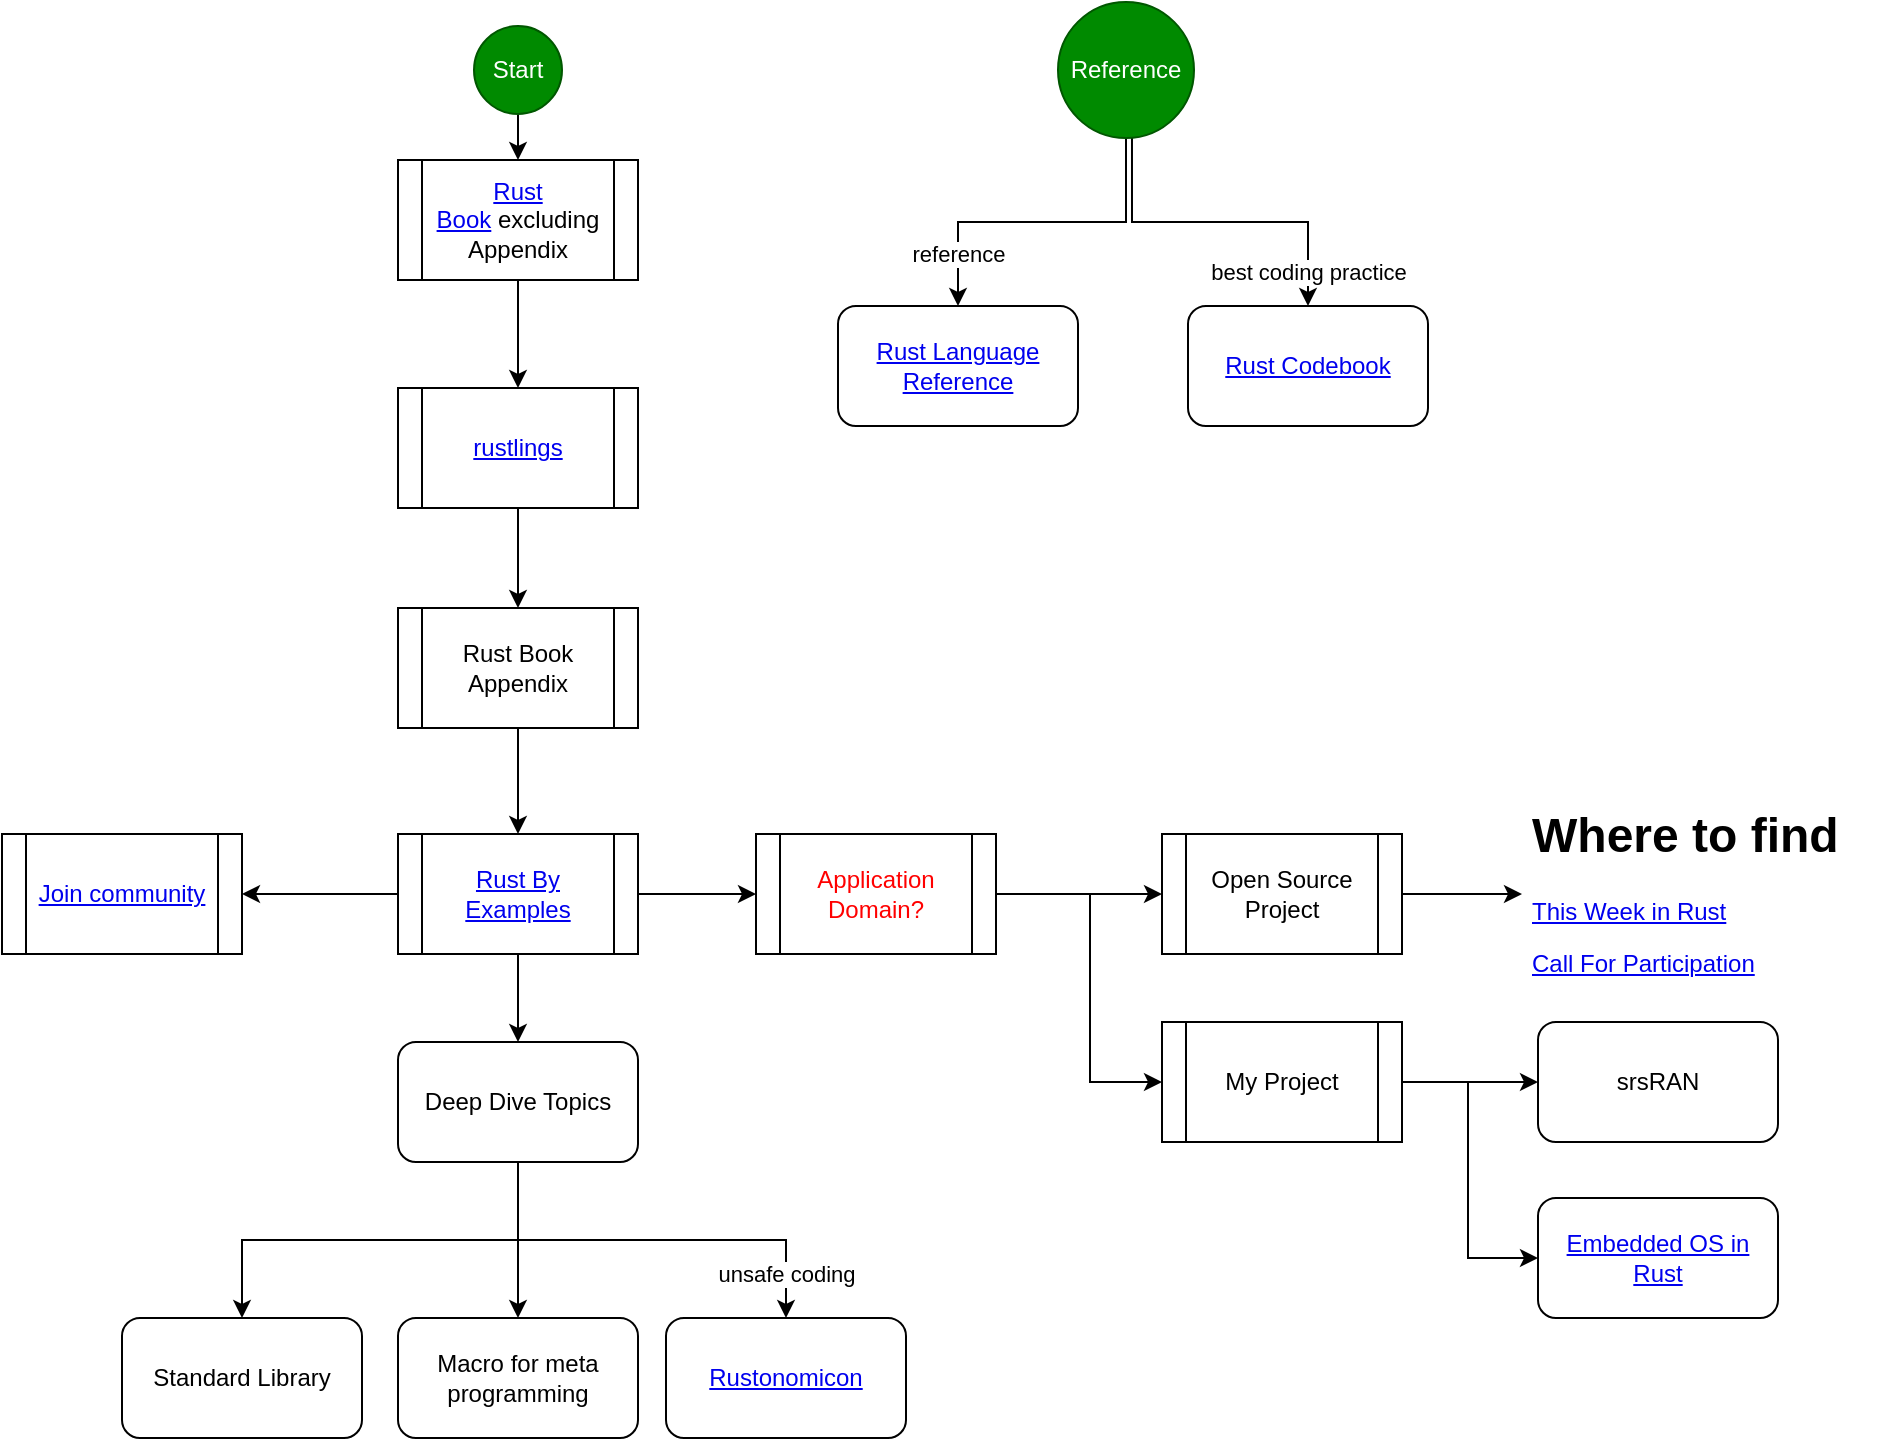 <mxfile version="20.0.4" type="github" pages="2">
  <diagram id="PBkYrD5w5cS4U47afEp-" name="roadmap">
    <mxGraphModel dx="1196" dy="867" grid="0" gridSize="10" guides="1" tooltips="1" connect="1" arrows="1" fold="1" page="1" pageScale="1" pageWidth="827" pageHeight="1169" math="0" shadow="0">
      <root>
        <mxCell id="0" />
        <mxCell id="1" parent="0" />
        <mxCell id="ulpQKY1A7-1UQrpSVsIB-3" value="" style="edgeStyle=orthogonalEdgeStyle;rounded=0;orthogonalLoop=1;jettySize=auto;html=1;" parent="1" source="ulpQKY1A7-1UQrpSVsIB-1" target="ulpQKY1A7-1UQrpSVsIB-2" edge="1">
          <mxGeometry relative="1" as="geometry" />
        </mxCell>
        <mxCell id="ulpQKY1A7-1UQrpSVsIB-1" value="&lt;a href=&quot;https://doc.rust-lang.org/book/&quot;&gt;Rust Book&lt;/a&gt;&amp;nbsp;excluding Appendix" style="shape=process;whiteSpace=wrap;html=1;backgroundOutline=1;" parent="1" vertex="1">
          <mxGeometry x="257" y="91" width="120" height="60" as="geometry" />
        </mxCell>
        <mxCell id="ulpQKY1A7-1UQrpSVsIB-5" value="" style="edgeStyle=orthogonalEdgeStyle;rounded=0;orthogonalLoop=1;jettySize=auto;html=1;exitX=0.5;exitY=1;exitDx=0;exitDy=0;" parent="1" source="ulpQKY1A7-1UQrpSVsIB-6" target="ulpQKY1A7-1UQrpSVsIB-4" edge="1">
          <mxGeometry relative="1" as="geometry" />
        </mxCell>
        <mxCell id="ulpQKY1A7-1UQrpSVsIB-7" value="" style="edgeStyle=orthogonalEdgeStyle;rounded=0;orthogonalLoop=1;jettySize=auto;html=1;" parent="1" source="ulpQKY1A7-1UQrpSVsIB-2" target="ulpQKY1A7-1UQrpSVsIB-6" edge="1">
          <mxGeometry relative="1" as="geometry" />
        </mxCell>
        <mxCell id="ulpQKY1A7-1UQrpSVsIB-2" value="&lt;a href=&quot;https://github.com/rust-lang/rustlings/&quot;&gt;rustlings&lt;/a&gt;" style="shape=process;whiteSpace=wrap;html=1;backgroundOutline=1;" parent="1" vertex="1">
          <mxGeometry x="257" y="205" width="120" height="60" as="geometry" />
        </mxCell>
        <mxCell id="ulpQKY1A7-1UQrpSVsIB-9" value="" style="edgeStyle=orthogonalEdgeStyle;rounded=0;orthogonalLoop=1;jettySize=auto;html=1;exitX=1;exitY=0.5;exitDx=0;exitDy=0;" parent="1" source="ulpQKY1A7-1UQrpSVsIB-13" target="ulpQKY1A7-1UQrpSVsIB-8" edge="1">
          <mxGeometry relative="1" as="geometry" />
        </mxCell>
        <mxCell id="ulpQKY1A7-1UQrpSVsIB-19" value="" style="edgeStyle=orthogonalEdgeStyle;rounded=0;orthogonalLoop=1;jettySize=auto;html=1;" parent="1" source="ulpQKY1A7-1UQrpSVsIB-4" target="ulpQKY1A7-1UQrpSVsIB-18" edge="1">
          <mxGeometry relative="1" as="geometry" />
        </mxCell>
        <mxCell id="ulpQKY1A7-1UQrpSVsIB-36" value="" style="edgeStyle=orthogonalEdgeStyle;rounded=0;orthogonalLoop=1;jettySize=auto;html=1;exitX=0.5;exitY=1;exitDx=0;exitDy=0;" parent="1" source="ulpQKY1A7-1UQrpSVsIB-4" target="ulpQKY1A7-1UQrpSVsIB-35" edge="1">
          <mxGeometry relative="1" as="geometry" />
        </mxCell>
        <mxCell id="ulpQKY1A7-1UQrpSVsIB-44" value="" style="edgeStyle=orthogonalEdgeStyle;rounded=0;orthogonalLoop=1;jettySize=auto;html=1;" parent="1" source="ulpQKY1A7-1UQrpSVsIB-4" target="ulpQKY1A7-1UQrpSVsIB-13" edge="1">
          <mxGeometry relative="1" as="geometry" />
        </mxCell>
        <mxCell id="ulpQKY1A7-1UQrpSVsIB-62" value="&lt;font color=&quot;#000000&quot;&gt;best coding practice&lt;/font&gt;" style="edgeStyle=orthogonalEdgeStyle;rounded=0;orthogonalLoop=1;jettySize=auto;html=1;entryX=0.5;entryY=0;entryDx=0;entryDy=0;fontColor=#FF0000;exitX=0.544;exitY=1;exitDx=0;exitDy=0;exitPerimeter=0;" parent="1" source="ulpQKY1A7-1UQrpSVsIB-73" target="ulpQKY1A7-1UQrpSVsIB-64" edge="1">
          <mxGeometry x="0.8" relative="1" as="geometry">
            <mxPoint x="627" y="84" as="sourcePoint" />
            <mxPoint x="530" y="67" as="targetPoint" />
            <mxPoint as="offset" />
          </mxGeometry>
        </mxCell>
        <mxCell id="ulpQKY1A7-1UQrpSVsIB-4" value="&lt;a href=&quot;https://doc.rust-lang.org/stable/rust-by-example/&quot;&gt;Rust By Examples&lt;/a&gt;" style="shape=process;whiteSpace=wrap;html=1;backgroundOutline=1;" parent="1" vertex="1">
          <mxGeometry x="257" y="428" width="120" height="60" as="geometry" />
        </mxCell>
        <mxCell id="ulpQKY1A7-1UQrpSVsIB-6" value="Rust Book Appendix" style="shape=process;whiteSpace=wrap;html=1;backgroundOutline=1;" parent="1" vertex="1">
          <mxGeometry x="257" y="315" width="120" height="60" as="geometry" />
        </mxCell>
        <mxCell id="ulpQKY1A7-1UQrpSVsIB-11" value="" style="edgeStyle=orthogonalEdgeStyle;rounded=0;orthogonalLoop=1;jettySize=auto;html=1;exitX=1;exitY=0.5;exitDx=0;exitDy=0;" parent="1" source="ulpQKY1A7-1UQrpSVsIB-13" target="ulpQKY1A7-1UQrpSVsIB-10" edge="1">
          <mxGeometry relative="1" as="geometry">
            <Array as="points">
              <mxPoint x="603" y="458" />
              <mxPoint x="603" y="552" />
            </Array>
          </mxGeometry>
        </mxCell>
        <mxCell id="ulpQKY1A7-1UQrpSVsIB-53" style="edgeStyle=orthogonalEdgeStyle;rounded=0;orthogonalLoop=1;jettySize=auto;html=1;entryX=0;entryY=0.5;entryDx=0;entryDy=0;" parent="1" source="ulpQKY1A7-1UQrpSVsIB-8" target="ulpQKY1A7-1UQrpSVsIB-52" edge="1">
          <mxGeometry relative="1" as="geometry" />
        </mxCell>
        <mxCell id="ulpQKY1A7-1UQrpSVsIB-8" value="Open Source Project" style="shape=process;whiteSpace=wrap;html=1;backgroundOutline=1;" parent="1" vertex="1">
          <mxGeometry x="639" y="428" width="120" height="60" as="geometry" />
        </mxCell>
        <mxCell id="ulpQKY1A7-1UQrpSVsIB-55" value="" style="edgeStyle=orthogonalEdgeStyle;rounded=0;orthogonalLoop=1;jettySize=auto;html=1;" parent="1" source="ulpQKY1A7-1UQrpSVsIB-10" target="ulpQKY1A7-1UQrpSVsIB-54" edge="1">
          <mxGeometry relative="1" as="geometry" />
        </mxCell>
        <mxCell id="ulpQKY1A7-1UQrpSVsIB-60" value="" style="edgeStyle=orthogonalEdgeStyle;rounded=0;orthogonalLoop=1;jettySize=auto;html=1;" parent="1" source="ulpQKY1A7-1UQrpSVsIB-10" target="ulpQKY1A7-1UQrpSVsIB-59" edge="1">
          <mxGeometry relative="1" as="geometry">
            <Array as="points">
              <mxPoint x="792" y="552" />
              <mxPoint x="792" y="640" />
            </Array>
          </mxGeometry>
        </mxCell>
        <mxCell id="ulpQKY1A7-1UQrpSVsIB-10" value="My Project" style="shape=process;whiteSpace=wrap;html=1;backgroundOutline=1;" parent="1" vertex="1">
          <mxGeometry x="639" y="522" width="120" height="60" as="geometry" />
        </mxCell>
        <mxCell id="ulpQKY1A7-1UQrpSVsIB-66" value="reference" style="edgeStyle=orthogonalEdgeStyle;rounded=0;orthogonalLoop=1;jettySize=auto;html=1;fontColor=#000000;exitX=0.5;exitY=1;exitDx=0;exitDy=0;" parent="1" source="ulpQKY1A7-1UQrpSVsIB-73" target="ulpQKY1A7-1UQrpSVsIB-65" edge="1">
          <mxGeometry x="0.692" relative="1" as="geometry">
            <mxPoint x="627" y="84" as="sourcePoint" />
            <mxPoint as="offset" />
          </mxGeometry>
        </mxCell>
        <mxCell id="ulpQKY1A7-1UQrpSVsIB-13" value="&lt;font color=&quot;#ff0000&quot;&gt;Application Domain?&lt;/font&gt;" style="shape=process;whiteSpace=wrap;html=1;backgroundOutline=1;" parent="1" vertex="1">
          <mxGeometry x="436" y="428" width="120" height="60" as="geometry" />
        </mxCell>
        <mxCell id="ulpQKY1A7-1UQrpSVsIB-18" value="&lt;a href=&quot;https://www.rust-lang.org/community&quot;&gt;Join community&lt;/a&gt;" style="shape=process;whiteSpace=wrap;html=1;backgroundOutline=1;" parent="1" vertex="1">
          <mxGeometry x="59" y="428" width="120" height="60" as="geometry" />
        </mxCell>
        <mxCell id="ulpQKY1A7-1UQrpSVsIB-23" value="" style="edgeStyle=orthogonalEdgeStyle;rounded=0;orthogonalLoop=1;jettySize=auto;html=1;" parent="1" source="ulpQKY1A7-1UQrpSVsIB-22" target="ulpQKY1A7-1UQrpSVsIB-1" edge="1">
          <mxGeometry relative="1" as="geometry" />
        </mxCell>
        <mxCell id="ulpQKY1A7-1UQrpSVsIB-22" value="Start" style="ellipse;whiteSpace=wrap;html=1;aspect=fixed;fillColor=#008a00;strokeColor=#005700;fontColor=#ffffff;" parent="1" vertex="1">
          <mxGeometry x="295" y="24" width="44" height="44" as="geometry" />
        </mxCell>
        <mxCell id="ulpQKY1A7-1UQrpSVsIB-39" value="" style="edgeStyle=orthogonalEdgeStyle;rounded=0;orthogonalLoop=1;jettySize=auto;html=1;exitX=0.5;exitY=1;exitDx=0;exitDy=0;" parent="1" source="ulpQKY1A7-1UQrpSVsIB-35" target="ulpQKY1A7-1UQrpSVsIB-38" edge="1">
          <mxGeometry relative="1" as="geometry" />
        </mxCell>
        <mxCell id="ulpQKY1A7-1UQrpSVsIB-41" value="" style="edgeStyle=orthogonalEdgeStyle;rounded=0;orthogonalLoop=1;jettySize=auto;html=1;" parent="1" source="ulpQKY1A7-1UQrpSVsIB-35" target="ulpQKY1A7-1UQrpSVsIB-40" edge="1">
          <mxGeometry relative="1" as="geometry" />
        </mxCell>
        <mxCell id="ulpQKY1A7-1UQrpSVsIB-43" value="unsafe coding" style="edgeStyle=orthogonalEdgeStyle;rounded=0;orthogonalLoop=1;jettySize=auto;html=1;exitX=0.5;exitY=1;exitDx=0;exitDy=0;" parent="1" source="ulpQKY1A7-1UQrpSVsIB-35" target="ulpQKY1A7-1UQrpSVsIB-42" edge="1">
          <mxGeometry x="0.792" relative="1" as="geometry">
            <mxPoint as="offset" />
          </mxGeometry>
        </mxCell>
        <mxCell id="ulpQKY1A7-1UQrpSVsIB-35" value="Deep Dive Topics" style="rounded=1;whiteSpace=wrap;html=1;" parent="1" vertex="1">
          <mxGeometry x="257" y="532" width="120" height="60" as="geometry" />
        </mxCell>
        <mxCell id="ulpQKY1A7-1UQrpSVsIB-38" value="Standard Library" style="rounded=1;whiteSpace=wrap;html=1;" parent="1" vertex="1">
          <mxGeometry x="119" y="670" width="120" height="60" as="geometry" />
        </mxCell>
        <mxCell id="ulpQKY1A7-1UQrpSVsIB-40" value="Macro for meta programming" style="rounded=1;whiteSpace=wrap;html=1;" parent="1" vertex="1">
          <mxGeometry x="257" y="670" width="120" height="60" as="geometry" />
        </mxCell>
        <mxCell id="ulpQKY1A7-1UQrpSVsIB-42" value="&lt;a style=&quot;&quot; href=&quot;https://doc.rust-lang.org/nomicon/&quot;&gt;Rustonomicon&lt;/a&gt;" style="whiteSpace=wrap;html=1;rounded=1;" parent="1" vertex="1">
          <mxGeometry x="391" y="670" width="120" height="60" as="geometry" />
        </mxCell>
        <mxCell id="ulpQKY1A7-1UQrpSVsIB-52" value="&lt;h1&gt;Where to find&lt;/h1&gt;&lt;p&gt;&lt;a href=&quot;https://this-week-in-rust.org/&quot;&gt;This Week in Rust&lt;/a&gt;&lt;/p&gt;&lt;p&gt;&lt;a href=&quot;https://users.rust-lang.org/t/twir-call-for-participation/4821&quot;&gt;Call For Participation&lt;/a&gt;&lt;/p&gt;" style="text;html=1;strokeColor=none;fillColor=none;spacing=5;spacingTop=-20;whiteSpace=wrap;overflow=hidden;rounded=0;" parent="1" vertex="1">
          <mxGeometry x="819" y="408.5" width="190" height="99" as="geometry" />
        </mxCell>
        <mxCell id="ulpQKY1A7-1UQrpSVsIB-54" value="srsRAN" style="rounded=1;whiteSpace=wrap;html=1;" parent="1" vertex="1">
          <mxGeometry x="827" y="522" width="120" height="60" as="geometry" />
        </mxCell>
        <mxCell id="ulpQKY1A7-1UQrpSVsIB-59" value="&lt;a href=&quot;https://github.com/rust-embedded/rust-raspberrypi-OS-tutorials&quot;&gt;Embedded OS in Rust&lt;/a&gt;" style="rounded=1;whiteSpace=wrap;html=1;" parent="1" vertex="1">
          <mxGeometry x="827" y="610" width="120" height="60" as="geometry" />
        </mxCell>
        <mxCell id="ulpQKY1A7-1UQrpSVsIB-64" value="&lt;a href=&quot;https://rust-lang-nursery.github.io/rust-cookbook/&quot;&gt;Rust Codebook&lt;/a&gt;" style="rounded=1;whiteSpace=wrap;html=1;" parent="1" vertex="1">
          <mxGeometry x="652" y="164" width="120" height="60" as="geometry" />
        </mxCell>
        <mxCell id="ulpQKY1A7-1UQrpSVsIB-65" value="&lt;a href=&quot;https://doc.rust-lang.org/stable/reference/&quot;&gt;Rust Language Reference&lt;/a&gt;" style="rounded=1;whiteSpace=wrap;html=1;" parent="1" vertex="1">
          <mxGeometry x="477" y="164" width="120" height="60" as="geometry" />
        </mxCell>
        <mxCell id="ulpQKY1A7-1UQrpSVsIB-73" value="Reference" style="ellipse;whiteSpace=wrap;html=1;aspect=fixed;fillColor=#008a00;strokeColor=#005700;fontColor=#ffffff;" parent="1" vertex="1">
          <mxGeometry x="587" y="12" width="68" height="68" as="geometry" />
        </mxCell>
      </root>
    </mxGraphModel>
  </diagram>
  <diagram id="gCh4Ebqj3dchdIKmJCD6" name="async I/O">
    <mxGraphModel dx="1196" dy="867" grid="1" gridSize="10" guides="1" tooltips="1" connect="1" arrows="1" fold="1" page="1" pageScale="1" pageWidth="827" pageHeight="1169" math="0" shadow="0">
      <root>
        <mxCell id="0" />
        <mxCell id="1" parent="0" />
        <UserObject label="https://cfsamson.gitbook.io/green-threads-explained-in-200-lines-of-rust/" link="https://cfsamson.gitbook.io/green-threads-explained-in-200-lines-of-rust/" id="TY1JCWYwTgliyD_HI5M1-2">
          <mxCell style="text;whiteSpace=wrap;html=1;fillColor=#dae8fc;strokeColor=#6c8ebf;" vertex="1" parent="1">
            <mxGeometry x="250" y="190" width="420" height="40" as="geometry" />
          </mxCell>
        </UserObject>
        <UserObject label="https://tokio.rs/tokio/tutorial" link="https://tokio.rs/tokio/tutorial" id="TY1JCWYwTgliyD_HI5M1-3">
          <mxCell style="text;whiteSpace=wrap;html=1;fillColor=#dae8fc;strokeColor=#6c8ebf;" vertex="1" parent="1">
            <mxGeometry x="330" y="270" width="180" height="40" as="geometry" />
          </mxCell>
        </UserObject>
      </root>
    </mxGraphModel>
  </diagram>
</mxfile>
